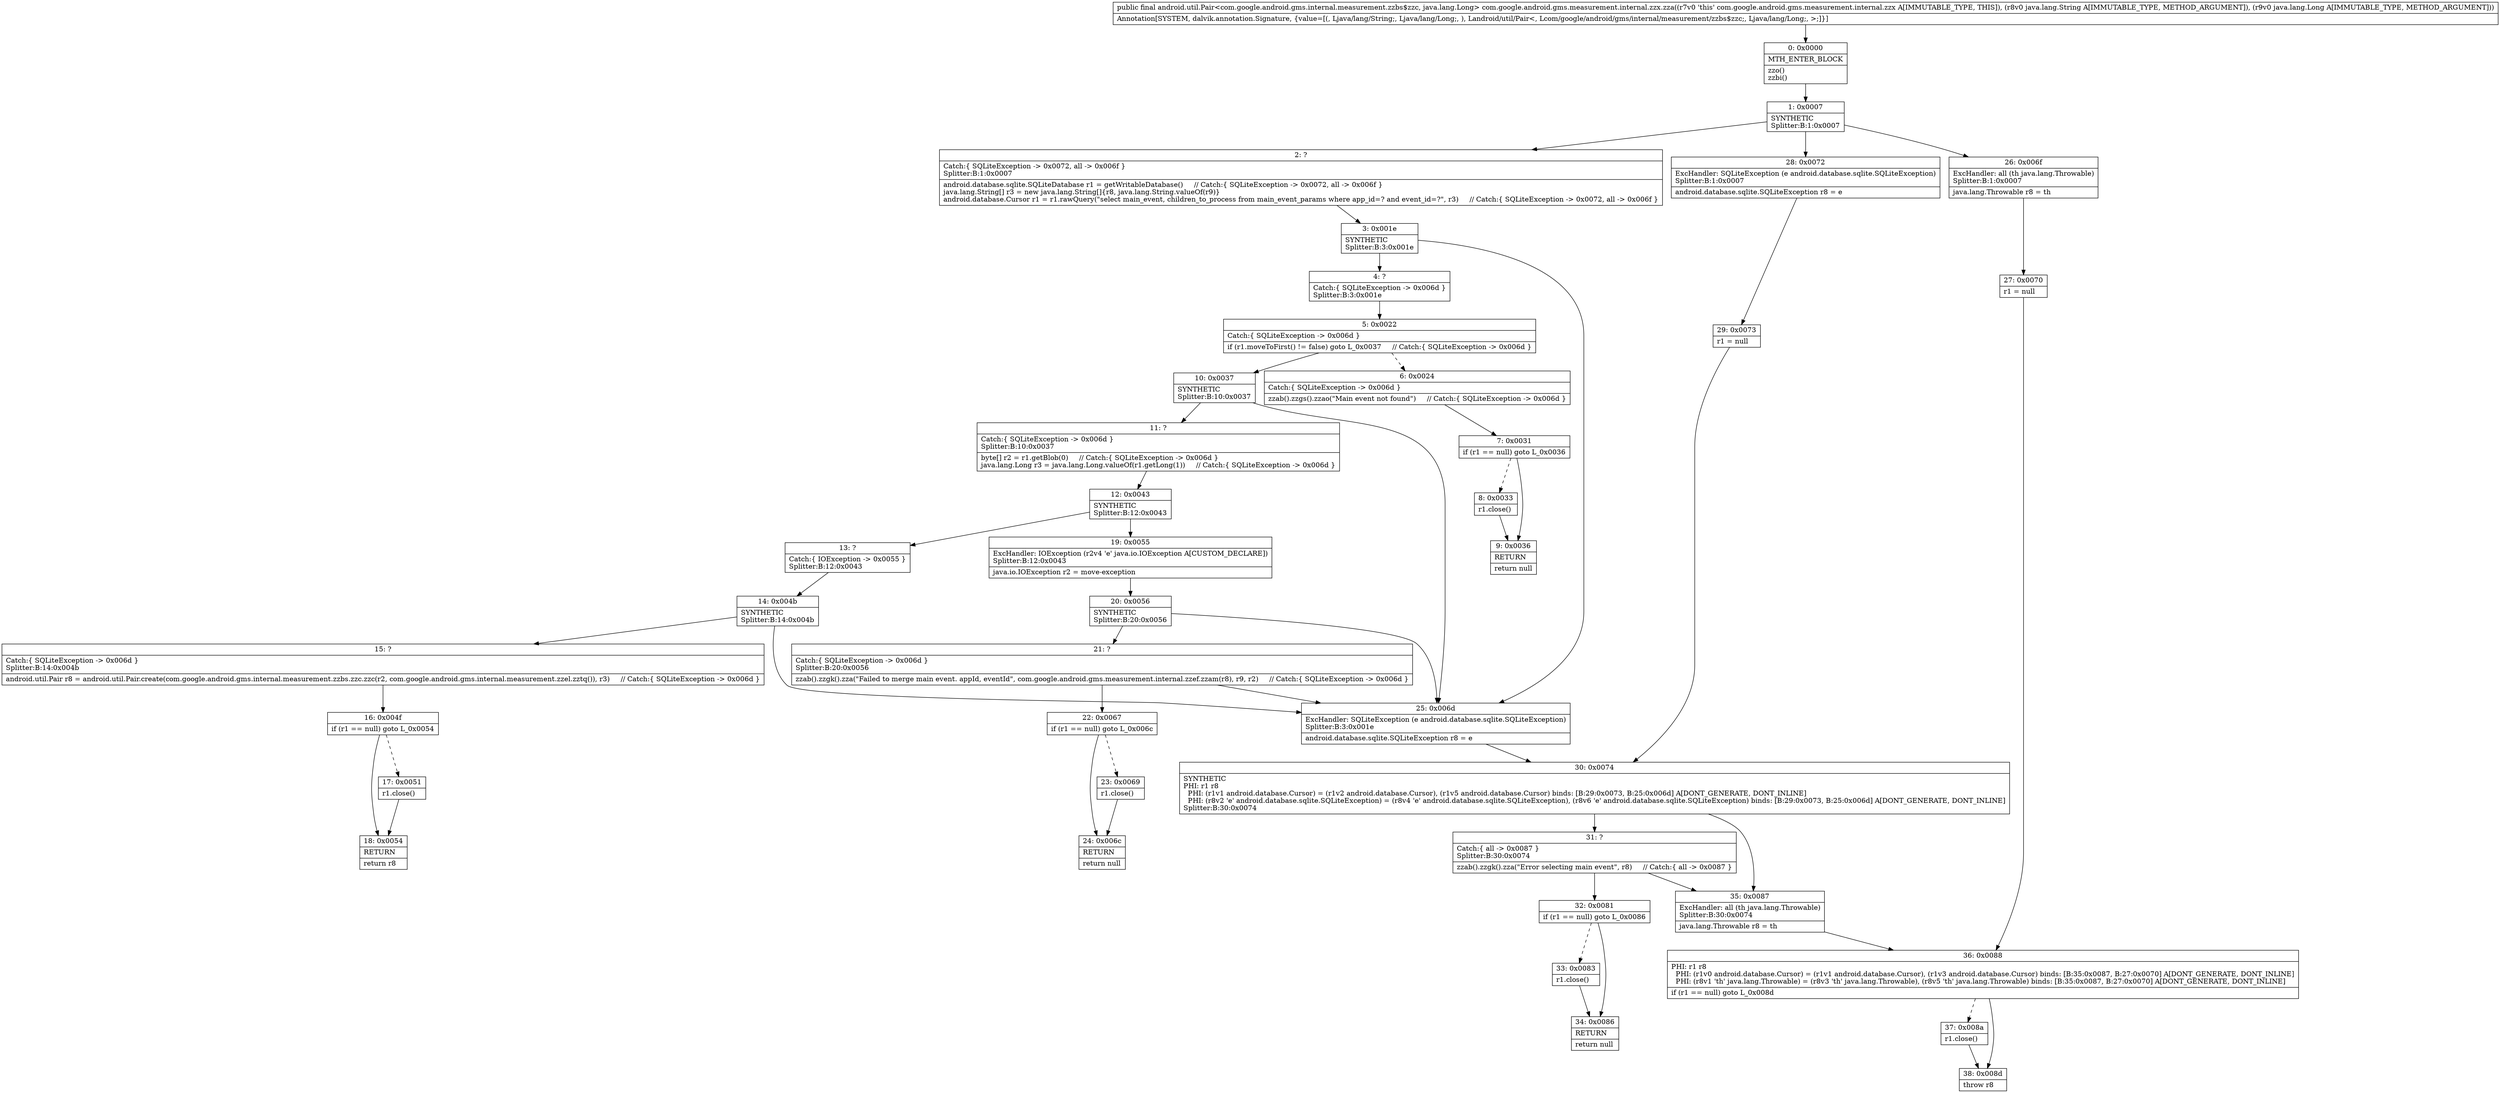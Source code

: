 digraph "CFG forcom.google.android.gms.measurement.internal.zzx.zza(Ljava\/lang\/String;Ljava\/lang\/Long;)Landroid\/util\/Pair;" {
Node_0 [shape=record,label="{0\:\ 0x0000|MTH_ENTER_BLOCK\l|zzo()\lzzbi()\l}"];
Node_1 [shape=record,label="{1\:\ 0x0007|SYNTHETIC\lSplitter:B:1:0x0007\l}"];
Node_2 [shape=record,label="{2\:\ ?|Catch:\{ SQLiteException \-\> 0x0072, all \-\> 0x006f \}\lSplitter:B:1:0x0007\l|android.database.sqlite.SQLiteDatabase r1 = getWritableDatabase()     \/\/ Catch:\{ SQLiteException \-\> 0x0072, all \-\> 0x006f \}\ljava.lang.String[] r3 = new java.lang.String[]\{r8, java.lang.String.valueOf(r9)\}\landroid.database.Cursor r1 = r1.rawQuery(\"select main_event, children_to_process from main_event_params where app_id=? and event_id=?\", r3)     \/\/ Catch:\{ SQLiteException \-\> 0x0072, all \-\> 0x006f \}\l}"];
Node_3 [shape=record,label="{3\:\ 0x001e|SYNTHETIC\lSplitter:B:3:0x001e\l}"];
Node_4 [shape=record,label="{4\:\ ?|Catch:\{ SQLiteException \-\> 0x006d \}\lSplitter:B:3:0x001e\l}"];
Node_5 [shape=record,label="{5\:\ 0x0022|Catch:\{ SQLiteException \-\> 0x006d \}\l|if (r1.moveToFirst() != false) goto L_0x0037     \/\/ Catch:\{ SQLiteException \-\> 0x006d \}\l}"];
Node_6 [shape=record,label="{6\:\ 0x0024|Catch:\{ SQLiteException \-\> 0x006d \}\l|zzab().zzgs().zzao(\"Main event not found\")     \/\/ Catch:\{ SQLiteException \-\> 0x006d \}\l}"];
Node_7 [shape=record,label="{7\:\ 0x0031|if (r1 == null) goto L_0x0036\l}"];
Node_8 [shape=record,label="{8\:\ 0x0033|r1.close()\l}"];
Node_9 [shape=record,label="{9\:\ 0x0036|RETURN\l|return null\l}"];
Node_10 [shape=record,label="{10\:\ 0x0037|SYNTHETIC\lSplitter:B:10:0x0037\l}"];
Node_11 [shape=record,label="{11\:\ ?|Catch:\{ SQLiteException \-\> 0x006d \}\lSplitter:B:10:0x0037\l|byte[] r2 = r1.getBlob(0)     \/\/ Catch:\{ SQLiteException \-\> 0x006d \}\ljava.lang.Long r3 = java.lang.Long.valueOf(r1.getLong(1))     \/\/ Catch:\{ SQLiteException \-\> 0x006d \}\l}"];
Node_12 [shape=record,label="{12\:\ 0x0043|SYNTHETIC\lSplitter:B:12:0x0043\l}"];
Node_13 [shape=record,label="{13\:\ ?|Catch:\{ IOException \-\> 0x0055 \}\lSplitter:B:12:0x0043\l}"];
Node_14 [shape=record,label="{14\:\ 0x004b|SYNTHETIC\lSplitter:B:14:0x004b\l}"];
Node_15 [shape=record,label="{15\:\ ?|Catch:\{ SQLiteException \-\> 0x006d \}\lSplitter:B:14:0x004b\l|android.util.Pair r8 = android.util.Pair.create(com.google.android.gms.internal.measurement.zzbs.zzc.zzc(r2, com.google.android.gms.internal.measurement.zzel.zztq()), r3)     \/\/ Catch:\{ SQLiteException \-\> 0x006d \}\l}"];
Node_16 [shape=record,label="{16\:\ 0x004f|if (r1 == null) goto L_0x0054\l}"];
Node_17 [shape=record,label="{17\:\ 0x0051|r1.close()\l}"];
Node_18 [shape=record,label="{18\:\ 0x0054|RETURN\l|return r8\l}"];
Node_19 [shape=record,label="{19\:\ 0x0055|ExcHandler: IOException (r2v4 'e' java.io.IOException A[CUSTOM_DECLARE])\lSplitter:B:12:0x0043\l|java.io.IOException r2 = move\-exception\l}"];
Node_20 [shape=record,label="{20\:\ 0x0056|SYNTHETIC\lSplitter:B:20:0x0056\l}"];
Node_21 [shape=record,label="{21\:\ ?|Catch:\{ SQLiteException \-\> 0x006d \}\lSplitter:B:20:0x0056\l|zzab().zzgk().zza(\"Failed to merge main event. appId, eventId\", com.google.android.gms.measurement.internal.zzef.zzam(r8), r9, r2)     \/\/ Catch:\{ SQLiteException \-\> 0x006d \}\l}"];
Node_22 [shape=record,label="{22\:\ 0x0067|if (r1 == null) goto L_0x006c\l}"];
Node_23 [shape=record,label="{23\:\ 0x0069|r1.close()\l}"];
Node_24 [shape=record,label="{24\:\ 0x006c|RETURN\l|return null\l}"];
Node_25 [shape=record,label="{25\:\ 0x006d|ExcHandler: SQLiteException (e android.database.sqlite.SQLiteException)\lSplitter:B:3:0x001e\l|android.database.sqlite.SQLiteException r8 = e\l}"];
Node_26 [shape=record,label="{26\:\ 0x006f|ExcHandler: all (th java.lang.Throwable)\lSplitter:B:1:0x0007\l|java.lang.Throwable r8 = th\l}"];
Node_27 [shape=record,label="{27\:\ 0x0070|r1 = null\l}"];
Node_28 [shape=record,label="{28\:\ 0x0072|ExcHandler: SQLiteException (e android.database.sqlite.SQLiteException)\lSplitter:B:1:0x0007\l|android.database.sqlite.SQLiteException r8 = e\l}"];
Node_29 [shape=record,label="{29\:\ 0x0073|r1 = null\l}"];
Node_30 [shape=record,label="{30\:\ 0x0074|SYNTHETIC\lPHI: r1 r8 \l  PHI: (r1v1 android.database.Cursor) = (r1v2 android.database.Cursor), (r1v5 android.database.Cursor) binds: [B:29:0x0073, B:25:0x006d] A[DONT_GENERATE, DONT_INLINE]\l  PHI: (r8v2 'e' android.database.sqlite.SQLiteException) = (r8v4 'e' android.database.sqlite.SQLiteException), (r8v6 'e' android.database.sqlite.SQLiteException) binds: [B:29:0x0073, B:25:0x006d] A[DONT_GENERATE, DONT_INLINE]\lSplitter:B:30:0x0074\l}"];
Node_31 [shape=record,label="{31\:\ ?|Catch:\{ all \-\> 0x0087 \}\lSplitter:B:30:0x0074\l|zzab().zzgk().zza(\"Error selecting main event\", r8)     \/\/ Catch:\{ all \-\> 0x0087 \}\l}"];
Node_32 [shape=record,label="{32\:\ 0x0081|if (r1 == null) goto L_0x0086\l}"];
Node_33 [shape=record,label="{33\:\ 0x0083|r1.close()\l}"];
Node_34 [shape=record,label="{34\:\ 0x0086|RETURN\l|return null\l}"];
Node_35 [shape=record,label="{35\:\ 0x0087|ExcHandler: all (th java.lang.Throwable)\lSplitter:B:30:0x0074\l|java.lang.Throwable r8 = th\l}"];
Node_36 [shape=record,label="{36\:\ 0x0088|PHI: r1 r8 \l  PHI: (r1v0 android.database.Cursor) = (r1v1 android.database.Cursor), (r1v3 android.database.Cursor) binds: [B:35:0x0087, B:27:0x0070] A[DONT_GENERATE, DONT_INLINE]\l  PHI: (r8v1 'th' java.lang.Throwable) = (r8v3 'th' java.lang.Throwable), (r8v5 'th' java.lang.Throwable) binds: [B:35:0x0087, B:27:0x0070] A[DONT_GENERATE, DONT_INLINE]\l|if (r1 == null) goto L_0x008d\l}"];
Node_37 [shape=record,label="{37\:\ 0x008a|r1.close()\l}"];
Node_38 [shape=record,label="{38\:\ 0x008d|throw r8\l}"];
MethodNode[shape=record,label="{public final android.util.Pair\<com.google.android.gms.internal.measurement.zzbs$zzc, java.lang.Long\> com.google.android.gms.measurement.internal.zzx.zza((r7v0 'this' com.google.android.gms.measurement.internal.zzx A[IMMUTABLE_TYPE, THIS]), (r8v0 java.lang.String A[IMMUTABLE_TYPE, METHOD_ARGUMENT]), (r9v0 java.lang.Long A[IMMUTABLE_TYPE, METHOD_ARGUMENT]))  | Annotation[SYSTEM, dalvik.annotation.Signature, \{value=[(, Ljava\/lang\/String;, Ljava\/lang\/Long;, ), Landroid\/util\/Pair\<, Lcom\/google\/android\/gms\/internal\/measurement\/zzbs$zzc;, Ljava\/lang\/Long;, \>;]\}]\l}"];
MethodNode -> Node_0;
Node_0 -> Node_1;
Node_1 -> Node_2;
Node_1 -> Node_28;
Node_1 -> Node_26;
Node_2 -> Node_3;
Node_3 -> Node_4;
Node_3 -> Node_25;
Node_4 -> Node_5;
Node_5 -> Node_6[style=dashed];
Node_5 -> Node_10;
Node_6 -> Node_7;
Node_7 -> Node_8[style=dashed];
Node_7 -> Node_9;
Node_8 -> Node_9;
Node_10 -> Node_11;
Node_10 -> Node_25;
Node_11 -> Node_12;
Node_12 -> Node_13;
Node_12 -> Node_19;
Node_13 -> Node_14;
Node_14 -> Node_15;
Node_14 -> Node_25;
Node_15 -> Node_16;
Node_16 -> Node_17[style=dashed];
Node_16 -> Node_18;
Node_17 -> Node_18;
Node_19 -> Node_20;
Node_20 -> Node_21;
Node_20 -> Node_25;
Node_21 -> Node_22;
Node_21 -> Node_25;
Node_22 -> Node_23[style=dashed];
Node_22 -> Node_24;
Node_23 -> Node_24;
Node_25 -> Node_30;
Node_26 -> Node_27;
Node_27 -> Node_36;
Node_28 -> Node_29;
Node_29 -> Node_30;
Node_30 -> Node_31;
Node_30 -> Node_35;
Node_31 -> Node_32;
Node_31 -> Node_35;
Node_32 -> Node_33[style=dashed];
Node_32 -> Node_34;
Node_33 -> Node_34;
Node_35 -> Node_36;
Node_36 -> Node_37[style=dashed];
Node_36 -> Node_38;
Node_37 -> Node_38;
}

